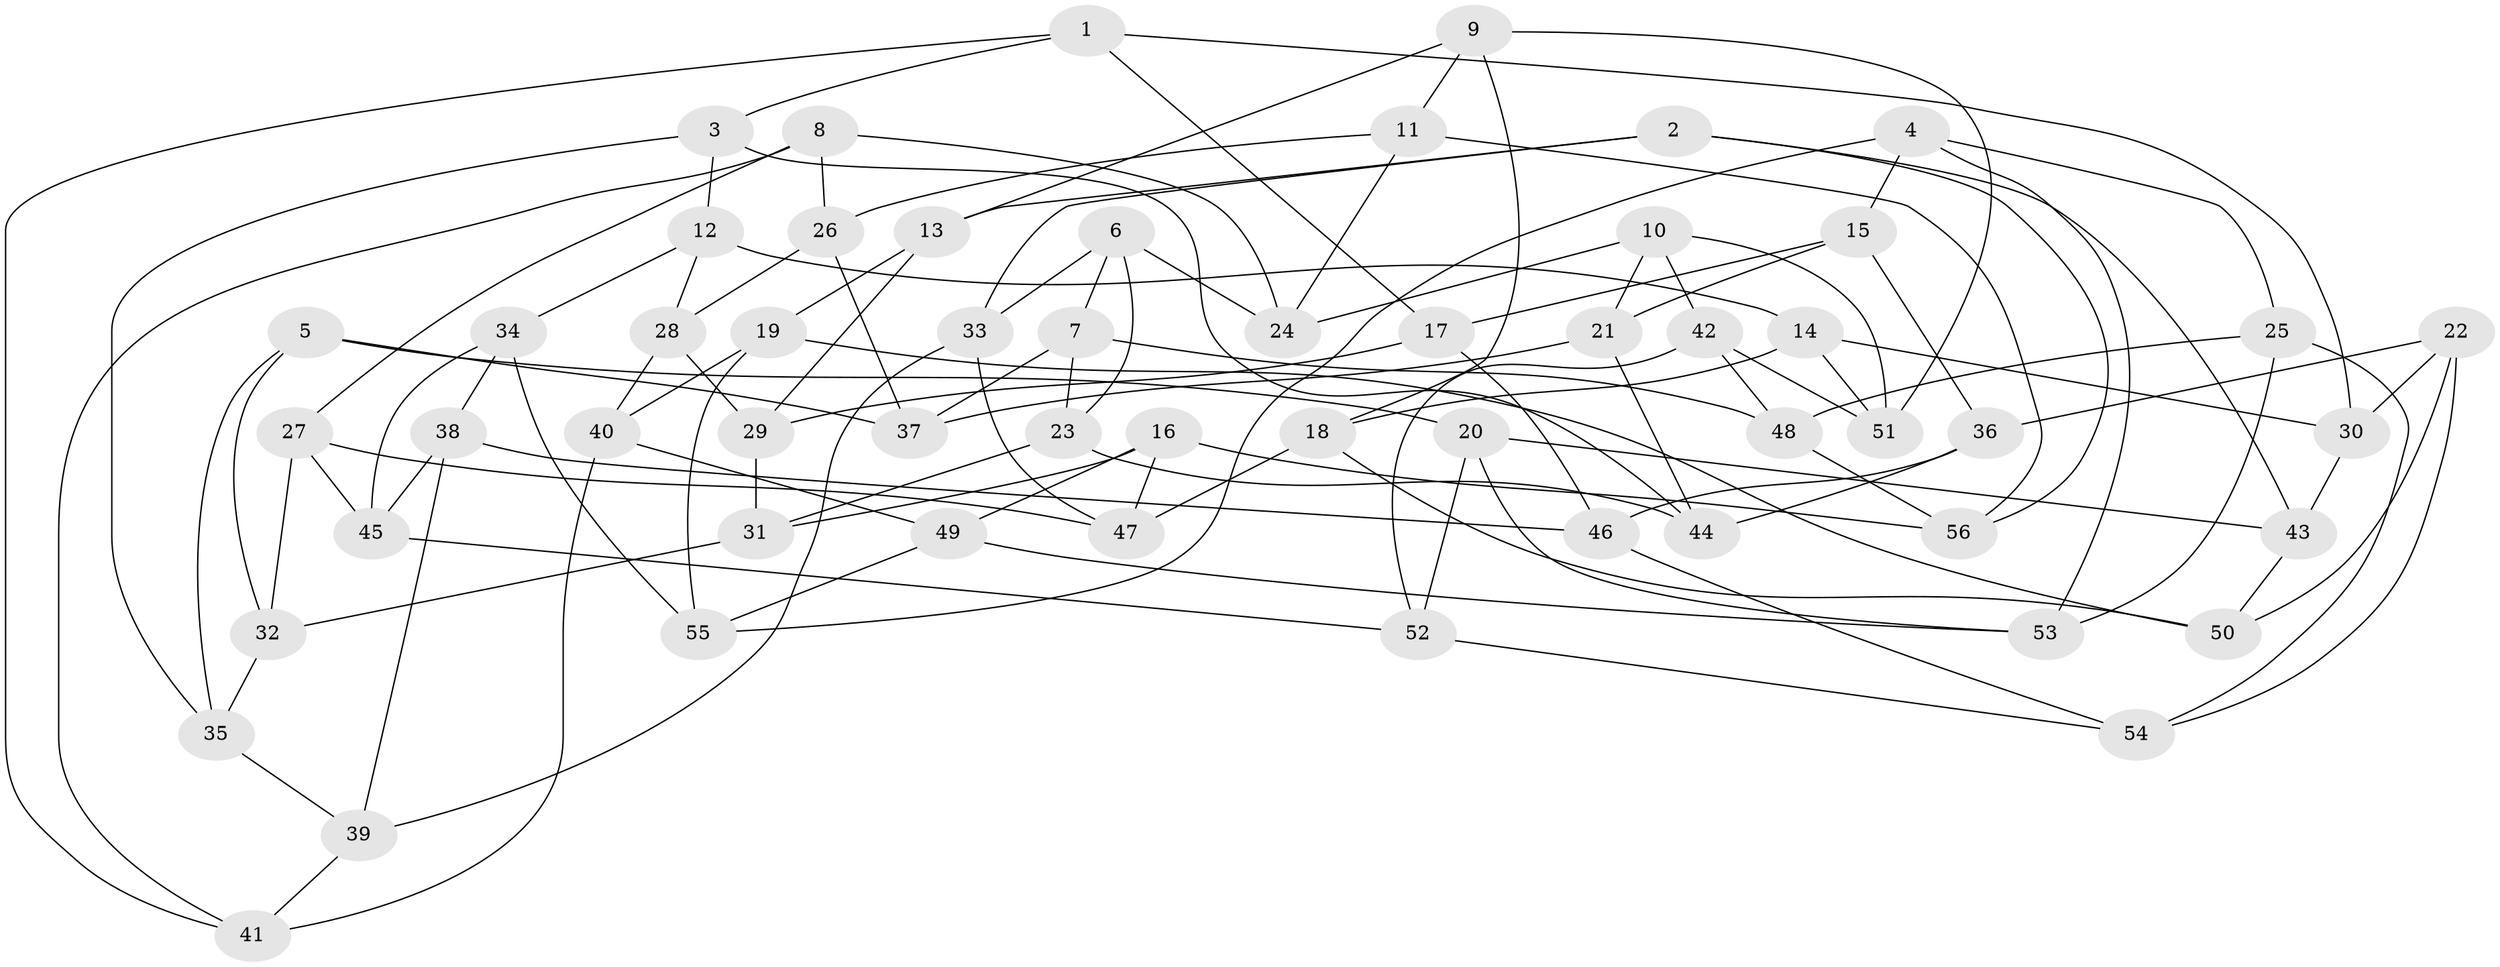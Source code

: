 // coarse degree distribution, {6: 0.48484848484848486, 4: 0.2727272727272727, 5: 0.21212121212121213, 3: 0.030303030303030304}
// Generated by graph-tools (version 1.1) at 2025/42/03/06/25 10:42:22]
// undirected, 56 vertices, 112 edges
graph export_dot {
graph [start="1"]
  node [color=gray90,style=filled];
  1;
  2;
  3;
  4;
  5;
  6;
  7;
  8;
  9;
  10;
  11;
  12;
  13;
  14;
  15;
  16;
  17;
  18;
  19;
  20;
  21;
  22;
  23;
  24;
  25;
  26;
  27;
  28;
  29;
  30;
  31;
  32;
  33;
  34;
  35;
  36;
  37;
  38;
  39;
  40;
  41;
  42;
  43;
  44;
  45;
  46;
  47;
  48;
  49;
  50;
  51;
  52;
  53;
  54;
  55;
  56;
  1 -- 41;
  1 -- 30;
  1 -- 3;
  1 -- 17;
  2 -- 56;
  2 -- 43;
  2 -- 13;
  2 -- 33;
  3 -- 12;
  3 -- 35;
  3 -- 44;
  4 -- 15;
  4 -- 55;
  4 -- 25;
  4 -- 53;
  5 -- 32;
  5 -- 35;
  5 -- 37;
  5 -- 20;
  6 -- 24;
  6 -- 7;
  6 -- 23;
  6 -- 33;
  7 -- 37;
  7 -- 48;
  7 -- 23;
  8 -- 27;
  8 -- 24;
  8 -- 41;
  8 -- 26;
  9 -- 18;
  9 -- 51;
  9 -- 13;
  9 -- 11;
  10 -- 51;
  10 -- 21;
  10 -- 42;
  10 -- 24;
  11 -- 24;
  11 -- 26;
  11 -- 56;
  12 -- 28;
  12 -- 14;
  12 -- 34;
  13 -- 29;
  13 -- 19;
  14 -- 18;
  14 -- 30;
  14 -- 51;
  15 -- 21;
  15 -- 36;
  15 -- 17;
  16 -- 56;
  16 -- 47;
  16 -- 49;
  16 -- 31;
  17 -- 46;
  17 -- 29;
  18 -- 50;
  18 -- 47;
  19 -- 40;
  19 -- 55;
  19 -- 50;
  20 -- 53;
  20 -- 52;
  20 -- 43;
  21 -- 44;
  21 -- 37;
  22 -- 54;
  22 -- 30;
  22 -- 36;
  22 -- 50;
  23 -- 44;
  23 -- 31;
  25 -- 54;
  25 -- 53;
  25 -- 48;
  26 -- 37;
  26 -- 28;
  27 -- 47;
  27 -- 45;
  27 -- 32;
  28 -- 40;
  28 -- 29;
  29 -- 31;
  30 -- 43;
  31 -- 32;
  32 -- 35;
  33 -- 47;
  33 -- 39;
  34 -- 38;
  34 -- 55;
  34 -- 45;
  35 -- 39;
  36 -- 44;
  36 -- 46;
  38 -- 39;
  38 -- 46;
  38 -- 45;
  39 -- 41;
  40 -- 41;
  40 -- 49;
  42 -- 48;
  42 -- 51;
  42 -- 52;
  43 -- 50;
  45 -- 52;
  46 -- 54;
  48 -- 56;
  49 -- 53;
  49 -- 55;
  52 -- 54;
}
